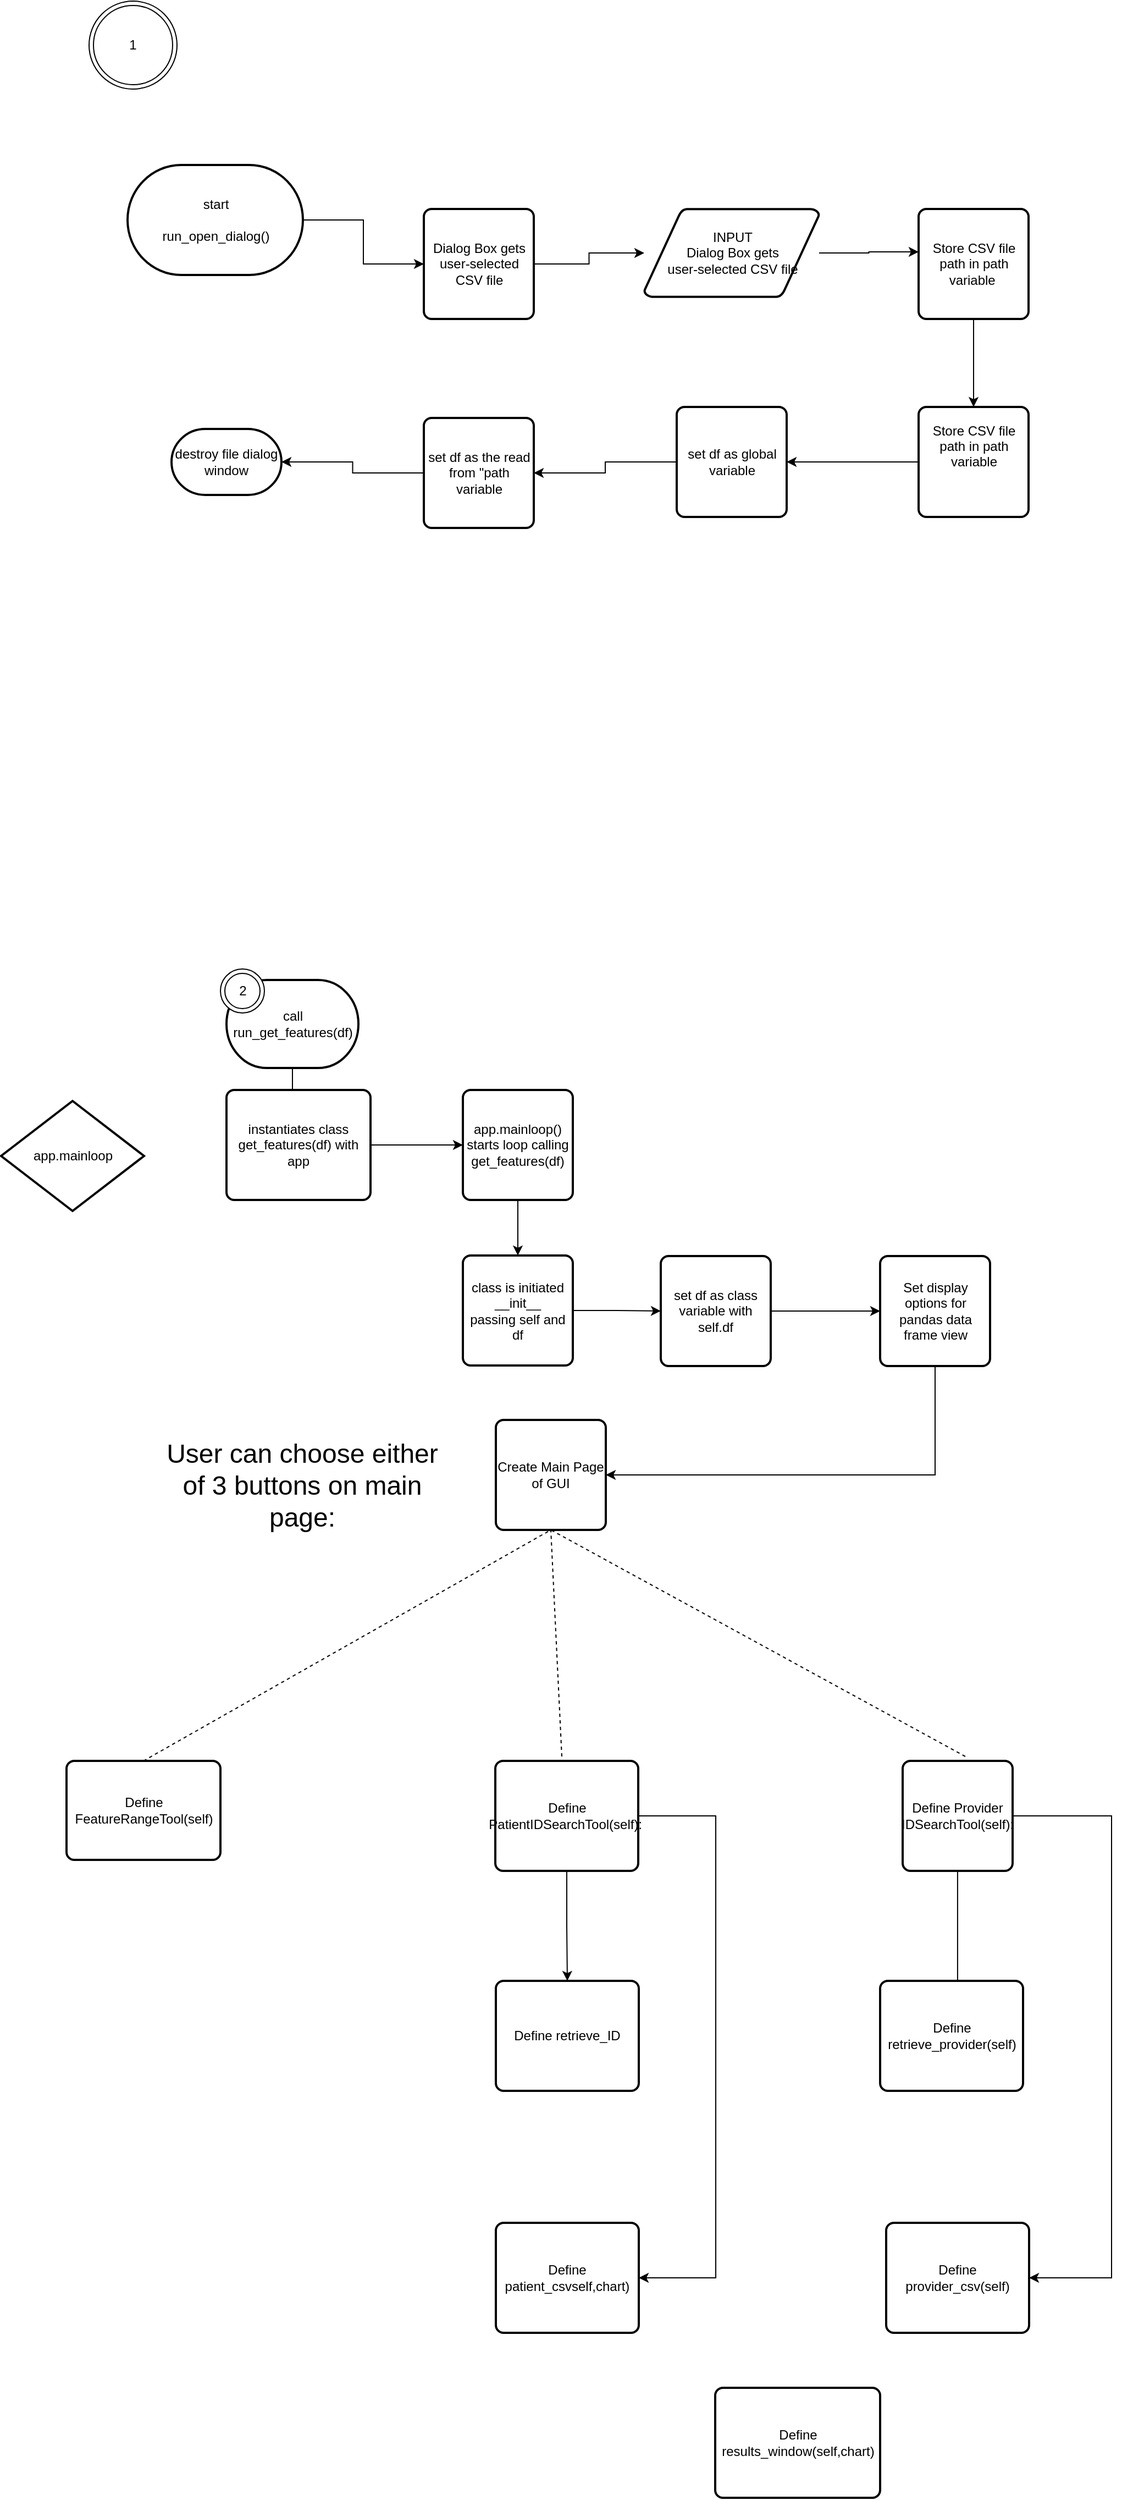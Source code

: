 <mxfile version="13.7.7" type="github">
  <diagram id="6a731a19-8d31-9384-78a2-239565b7b9f0" name="Page-1">
    <mxGraphModel dx="2265" dy="836" grid="1" gridSize="10" guides="1" tooltips="1" connect="1" arrows="1" fold="1" page="1" pageScale="1" pageWidth="1169" pageHeight="827" background="#ffffff" math="0" shadow="0">
      <root>
        <mxCell id="0" />
        <mxCell id="1" parent="0" />
        <mxCell id="oBGM9gTl_-Td0VagPwam-129" style="edgeStyle=orthogonalEdgeStyle;rounded=0;orthogonalLoop=1;jettySize=auto;html=1;entryX=0;entryY=0.5;entryDx=0;entryDy=0;" edge="1" parent="1" source="2" target="oBGM9gTl_-Td0VagPwam-123">
          <mxGeometry relative="1" as="geometry" />
        </mxCell>
        <mxCell id="2" value="&lt;div&gt;start&lt;/div&gt;&lt;div&gt;&lt;br&gt;&lt;/div&gt;run_open_dialog()" style="shape=mxgraph.flowchart.terminator;strokeWidth=2;gradientColor=none;gradientDirection=north;fontStyle=0;html=1;" parent="1" vertex="1">
          <mxGeometry x="175" y="249" width="159.5" height="100" as="geometry" />
        </mxCell>
        <mxCell id="oBGM9gTl_-Td0VagPwam-131" style="edgeStyle=orthogonalEdgeStyle;rounded=0;orthogonalLoop=1;jettySize=auto;html=1;entryX=0;entryY=0.39;entryDx=0;entryDy=0;entryPerimeter=0;" edge="1" parent="1" source="5" target="oBGM9gTl_-Td0VagPwam-122">
          <mxGeometry relative="1" as="geometry" />
        </mxCell>
        <mxCell id="5" value="&lt;div&gt;INPUT&lt;br&gt;&lt;/div&gt;&lt;div&gt;Dialog Box gets &lt;br&gt;&lt;/div&gt;&lt;div&gt;user-selected CSV file &lt;/div&gt;" style="shape=mxgraph.flowchart.data;strokeWidth=2;gradientColor=none;gradientDirection=north;fontStyle=0;html=1;" parent="1" vertex="1">
          <mxGeometry x="645" y="289" width="159" height="80" as="geometry" />
        </mxCell>
        <mxCell id="29" value="app.mainloop" style="shape=mxgraph.flowchart.decision;strokeWidth=2;gradientColor=none;gradientDirection=north;fontStyle=0;html=1;" parent="1" vertex="1">
          <mxGeometry x="60" y="1100" width="130" height="100" as="geometry" />
        </mxCell>
        <mxCell id="oBGM9gTl_-Td0VagPwam-63" value="destroy file dialog window" style="strokeWidth=2;html=1;shape=mxgraph.flowchart.terminator;whiteSpace=wrap;" vertex="1" parent="1">
          <mxGeometry x="215" y="489" width="100" height="60" as="geometry" />
        </mxCell>
        <mxCell id="oBGM9gTl_-Td0VagPwam-96" style="edgeStyle=orthogonalEdgeStyle;rounded=0;orthogonalLoop=1;jettySize=auto;html=1;entryX=0.458;entryY=0.16;entryDx=0;entryDy=0;entryPerimeter=0;" edge="1" parent="1" source="oBGM9gTl_-Td0VagPwam-66" target="oBGM9gTl_-Td0VagPwam-67">
          <mxGeometry relative="1" as="geometry" />
        </mxCell>
        <mxCell id="oBGM9gTl_-Td0VagPwam-66" value="&lt;div&gt;call &lt;br&gt;&lt;/div&gt;run_get_features(df) " style="shape=mxgraph.flowchart.terminator;strokeWidth=2;gradientColor=none;gradientDirection=north;fontStyle=0;html=1;" vertex="1" parent="1">
          <mxGeometry x="265" y="990" width="120" height="80" as="geometry" />
        </mxCell>
        <mxCell id="oBGM9gTl_-Td0VagPwam-143" style="edgeStyle=orthogonalEdgeStyle;rounded=0;orthogonalLoop=1;jettySize=auto;html=1;" edge="1" parent="1" source="oBGM9gTl_-Td0VagPwam-67" target="oBGM9gTl_-Td0VagPwam-73">
          <mxGeometry relative="1" as="geometry" />
        </mxCell>
        <mxCell id="oBGM9gTl_-Td0VagPwam-67" value="instantiates class get_features(df) with app " style="rounded=1;whiteSpace=wrap;html=1;absoluteArcSize=1;arcSize=14;strokeWidth=2;" vertex="1" parent="1">
          <mxGeometry x="265" y="1090" width="131" height="100" as="geometry" />
        </mxCell>
        <mxCell id="oBGM9gTl_-Td0VagPwam-69" value="1" style="ellipse;shape=doubleEllipse;whiteSpace=wrap;html=1;aspect=fixed;" vertex="1" parent="1">
          <mxGeometry x="140" y="100" width="80" height="80" as="geometry" />
        </mxCell>
        <mxCell id="oBGM9gTl_-Td0VagPwam-71" value="2" style="ellipse;shape=doubleEllipse;whiteSpace=wrap;html=1;aspect=fixed;" vertex="1" parent="1">
          <mxGeometry x="259.5" y="980" width="40" height="40" as="geometry" />
        </mxCell>
        <mxCell id="oBGM9gTl_-Td0VagPwam-91" value="" style="edgeStyle=orthogonalEdgeStyle;rounded=0;orthogonalLoop=1;jettySize=auto;html=1;" edge="1" parent="1" source="oBGM9gTl_-Td0VagPwam-73" target="oBGM9gTl_-Td0VagPwam-74">
          <mxGeometry relative="1" as="geometry" />
        </mxCell>
        <mxCell id="oBGM9gTl_-Td0VagPwam-73" value="&lt;div&gt;app.mainloop() starts loop calling &lt;br&gt;&lt;/div&gt;&lt;div&gt;get_features(df) &lt;br&gt;&lt;/div&gt;" style="rounded=1;whiteSpace=wrap;html=1;absoluteArcSize=1;arcSize=14;strokeWidth=2;" vertex="1" parent="1">
          <mxGeometry x="480" y="1090" width="100" height="100" as="geometry" />
        </mxCell>
        <mxCell id="oBGM9gTl_-Td0VagPwam-92" style="edgeStyle=orthogonalEdgeStyle;rounded=0;orthogonalLoop=1;jettySize=auto;html=1;entryX=0;entryY=0.5;entryDx=0;entryDy=0;" edge="1" parent="1" source="oBGM9gTl_-Td0VagPwam-74" target="oBGM9gTl_-Td0VagPwam-76">
          <mxGeometry relative="1" as="geometry" />
        </mxCell>
        <mxCell id="oBGM9gTl_-Td0VagPwam-74" value="&lt;div&gt;class is initiated &lt;br&gt;&lt;/div&gt;&lt;div&gt;__init__ &lt;br&gt;&lt;/div&gt;passing self and df" style="rounded=1;whiteSpace=wrap;html=1;absoluteArcSize=1;arcSize=14;strokeWidth=2;" vertex="1" parent="1">
          <mxGeometry x="480" y="1240.5" width="100" height="100" as="geometry" />
        </mxCell>
        <mxCell id="oBGM9gTl_-Td0VagPwam-93" style="edgeStyle=orthogonalEdgeStyle;rounded=0;orthogonalLoop=1;jettySize=auto;html=1;entryX=0;entryY=0.5;entryDx=0;entryDy=0;" edge="1" parent="1" source="oBGM9gTl_-Td0VagPwam-76" target="oBGM9gTl_-Td0VagPwam-78">
          <mxGeometry relative="1" as="geometry">
            <mxPoint x="799.5" y="1390.0" as="targetPoint" />
          </mxGeometry>
        </mxCell>
        <mxCell id="oBGM9gTl_-Td0VagPwam-76" value="&lt;div&gt;set df as class variable with self.df &lt;br&gt;&lt;/div&gt;" style="rounded=1;whiteSpace=wrap;html=1;absoluteArcSize=1;arcSize=14;strokeWidth=2;" vertex="1" parent="1">
          <mxGeometry x="660" y="1241" width="100" height="100" as="geometry" />
        </mxCell>
        <mxCell id="oBGM9gTl_-Td0VagPwam-110" style="edgeStyle=orthogonalEdgeStyle;rounded=0;orthogonalLoop=1;jettySize=auto;html=1;entryX=1;entryY=0.5;entryDx=0;entryDy=0;" edge="1" parent="1" source="oBGM9gTl_-Td0VagPwam-78" target="oBGM9gTl_-Td0VagPwam-79">
          <mxGeometry relative="1" as="geometry">
            <Array as="points">
              <mxPoint x="910" y="1440" />
              <mxPoint x="617" y="1440" />
            </Array>
          </mxGeometry>
        </mxCell>
        <mxCell id="oBGM9gTl_-Td0VagPwam-78" value="Set display options for pandas data frame view" style="rounded=1;whiteSpace=wrap;html=1;absoluteArcSize=1;arcSize=14;strokeWidth=2;" vertex="1" parent="1">
          <mxGeometry x="859.5" y="1241" width="100" height="100" as="geometry" />
        </mxCell>
        <mxCell id="oBGM9gTl_-Td0VagPwam-79" value="Create Main Page of GUI " style="rounded=1;whiteSpace=wrap;html=1;absoluteArcSize=1;arcSize=14;strokeWidth=2;" vertex="1" parent="1">
          <mxGeometry x="510" y="1390" width="100" height="100" as="geometry" />
        </mxCell>
        <mxCell id="oBGM9gTl_-Td0VagPwam-151" style="edgeStyle=orthogonalEdgeStyle;rounded=0;orthogonalLoop=1;jettySize=auto;html=1;entryX=0.542;entryY=0.2;entryDx=0;entryDy=0;entryPerimeter=0;" edge="1" parent="1" source="oBGM9gTl_-Td0VagPwam-89" target="oBGM9gTl_-Td0VagPwam-144">
          <mxGeometry relative="1" as="geometry" />
        </mxCell>
        <mxCell id="oBGM9gTl_-Td0VagPwam-152" style="edgeStyle=orthogonalEdgeStyle;rounded=0;orthogonalLoop=1;jettySize=auto;html=1;entryX=1;entryY=0.5;entryDx=0;entryDy=0;" edge="1" parent="1" source="oBGM9gTl_-Td0VagPwam-89" target="oBGM9gTl_-Td0VagPwam-148">
          <mxGeometry relative="1" as="geometry">
            <Array as="points">
              <mxPoint x="1070" y="1750" />
              <mxPoint x="1070" y="2170" />
            </Array>
          </mxGeometry>
        </mxCell>
        <mxCell id="oBGM9gTl_-Td0VagPwam-89" value="Define Provider IDSearchTool(self):" style="rounded=1;whiteSpace=wrap;html=1;absoluteArcSize=1;arcSize=14;strokeWidth=2;" vertex="1" parent="1">
          <mxGeometry x="880" y="1700" width="100" height="100" as="geometry" />
        </mxCell>
        <mxCell id="oBGM9gTl_-Td0VagPwam-150" style="edgeStyle=orthogonalEdgeStyle;rounded=0;orthogonalLoop=1;jettySize=auto;html=1;entryX=0.5;entryY=0;entryDx=0;entryDy=0;" edge="1" parent="1" source="oBGM9gTl_-Td0VagPwam-98" target="oBGM9gTl_-Td0VagPwam-142">
          <mxGeometry relative="1" as="geometry" />
        </mxCell>
        <mxCell id="oBGM9gTl_-Td0VagPwam-153" style="edgeStyle=orthogonalEdgeStyle;rounded=0;orthogonalLoop=1;jettySize=auto;html=1;entryX=1;entryY=0.5;entryDx=0;entryDy=0;" edge="1" parent="1" source="oBGM9gTl_-Td0VagPwam-98" target="oBGM9gTl_-Td0VagPwam-147">
          <mxGeometry relative="1" as="geometry">
            <Array as="points">
              <mxPoint x="710" y="1750" />
              <mxPoint x="710" y="2170" />
            </Array>
          </mxGeometry>
        </mxCell>
        <mxCell id="oBGM9gTl_-Td0VagPwam-98" value="Define PatientIDSearchTool(self):&amp;nbsp; " style="rounded=1;whiteSpace=wrap;html=1;absoluteArcSize=1;arcSize=14;strokeWidth=2;" vertex="1" parent="1">
          <mxGeometry x="509.5" y="1700" width="130" height="100" as="geometry" />
        </mxCell>
        <mxCell id="oBGM9gTl_-Td0VagPwam-99" value="Define FeatureRangeTool(self)" style="rounded=1;whiteSpace=wrap;html=1;absoluteArcSize=1;arcSize=14;strokeWidth=2;" vertex="1" parent="1">
          <mxGeometry x="119.5" y="1700" width="140" height="90" as="geometry" />
        </mxCell>
        <mxCell id="oBGM9gTl_-Td0VagPwam-102" value="" style="endArrow=none;dashed=1;html=1;exitX=0.5;exitY=0;exitDx=0;exitDy=0;entryX=0.5;entryY=1;entryDx=0;entryDy=0;" edge="1" parent="1" source="oBGM9gTl_-Td0VagPwam-99" target="oBGM9gTl_-Td0VagPwam-79">
          <mxGeometry width="50" height="50" relative="1" as="geometry">
            <mxPoint x="550" y="1670" as="sourcePoint" />
            <mxPoint x="600" y="1620" as="targetPoint" />
          </mxGeometry>
        </mxCell>
        <mxCell id="oBGM9gTl_-Td0VagPwam-103" value="" style="endArrow=none;dashed=1;html=1;entryX=0.5;entryY=1;entryDx=0;entryDy=0;" edge="1" parent="1" target="oBGM9gTl_-Td0VagPwam-79">
          <mxGeometry width="50" height="50" relative="1" as="geometry">
            <mxPoint x="570" y="1696" as="sourcePoint" />
            <mxPoint x="990" y="1540" as="targetPoint" />
          </mxGeometry>
        </mxCell>
        <mxCell id="oBGM9gTl_-Td0VagPwam-105" value="" style="endArrow=none;dashed=1;html=1;exitX=0.57;exitY=-0.04;exitDx=0;exitDy=0;exitPerimeter=0;entryX=0.5;entryY=1;entryDx=0;entryDy=0;" edge="1" parent="1" source="oBGM9gTl_-Td0VagPwam-89" target="oBGM9gTl_-Td0VagPwam-79">
          <mxGeometry width="50" height="50" relative="1" as="geometry">
            <mxPoint x="930" y="1690" as="sourcePoint" />
            <mxPoint x="990" y="1540" as="targetPoint" />
          </mxGeometry>
        </mxCell>
        <mxCell id="oBGM9gTl_-Td0VagPwam-137" style="edgeStyle=orthogonalEdgeStyle;rounded=0;orthogonalLoop=1;jettySize=auto;html=1;entryX=1;entryY=0.5;entryDx=0;entryDy=0;entryPerimeter=0;" edge="1" parent="1" source="oBGM9gTl_-Td0VagPwam-121" target="oBGM9gTl_-Td0VagPwam-63">
          <mxGeometry relative="1" as="geometry">
            <mxPoint x="290" y="410" as="targetPoint" />
          </mxGeometry>
        </mxCell>
        <mxCell id="oBGM9gTl_-Td0VagPwam-121" value="set df as the read from &quot;path variable " style="rounded=1;whiteSpace=wrap;html=1;absoluteArcSize=1;arcSize=14;strokeWidth=2;" vertex="1" parent="1">
          <mxGeometry x="444.5" y="479" width="100" height="100" as="geometry" />
        </mxCell>
        <mxCell id="oBGM9gTl_-Td0VagPwam-133" style="edgeStyle=orthogonalEdgeStyle;rounded=0;orthogonalLoop=1;jettySize=auto;html=1;entryX=0.5;entryY=0;entryDx=0;entryDy=0;" edge="1" parent="1" source="oBGM9gTl_-Td0VagPwam-122" target="oBGM9gTl_-Td0VagPwam-124">
          <mxGeometry relative="1" as="geometry" />
        </mxCell>
        <mxCell id="oBGM9gTl_-Td0VagPwam-122" value="Store CSV file path in path variable&amp;nbsp; " style="rounded=1;whiteSpace=wrap;html=1;absoluteArcSize=1;arcSize=14;strokeWidth=2;" vertex="1" parent="1">
          <mxGeometry x="894.5" y="289" width="100" height="100" as="geometry" />
        </mxCell>
        <mxCell id="oBGM9gTl_-Td0VagPwam-130" style="edgeStyle=orthogonalEdgeStyle;rounded=0;orthogonalLoop=1;jettySize=auto;html=1;" edge="1" parent="1" source="oBGM9gTl_-Td0VagPwam-123" target="5">
          <mxGeometry relative="1" as="geometry" />
        </mxCell>
        <mxCell id="oBGM9gTl_-Td0VagPwam-123" value="&lt;br&gt;Dialog Box gets user-selected CSV file &lt;br&gt;&lt;br&gt;" style="rounded=1;whiteSpace=wrap;html=1;absoluteArcSize=1;arcSize=14;strokeWidth=2;" vertex="1" parent="1">
          <mxGeometry x="444.5" y="289" width="100" height="100" as="geometry" />
        </mxCell>
        <mxCell id="oBGM9gTl_-Td0VagPwam-134" style="edgeStyle=orthogonalEdgeStyle;rounded=0;orthogonalLoop=1;jettySize=auto;html=1;entryX=1;entryY=0.5;entryDx=0;entryDy=0;" edge="1" parent="1" source="oBGM9gTl_-Td0VagPwam-124" target="oBGM9gTl_-Td0VagPwam-127">
          <mxGeometry relative="1" as="geometry" />
        </mxCell>
        <mxCell id="oBGM9gTl_-Td0VagPwam-124" value="&#xa;&lt;div&gt;Store CSV file path in path variable&lt;/div&gt;&lt;div&gt;&amp;nbsp; &lt;/div&gt;&#xa;&#xa;" style="rounded=1;whiteSpace=wrap;html=1;absoluteArcSize=1;arcSize=14;strokeWidth=2;" vertex="1" parent="1">
          <mxGeometry x="894.5" y="469" width="100" height="100" as="geometry" />
        </mxCell>
        <mxCell id="oBGM9gTl_-Td0VagPwam-135" style="edgeStyle=orthogonalEdgeStyle;rounded=0;orthogonalLoop=1;jettySize=auto;html=1;" edge="1" parent="1" source="oBGM9gTl_-Td0VagPwam-127" target="oBGM9gTl_-Td0VagPwam-121">
          <mxGeometry relative="1" as="geometry" />
        </mxCell>
        <mxCell id="oBGM9gTl_-Td0VagPwam-127" value="set df as global variable " style="rounded=1;whiteSpace=wrap;html=1;absoluteArcSize=1;arcSize=14;strokeWidth=2;" vertex="1" parent="1">
          <mxGeometry x="674.5" y="469" width="100" height="100" as="geometry" />
        </mxCell>
        <mxCell id="oBGM9gTl_-Td0VagPwam-142" value="Define retrieve_ID" style="rounded=1;whiteSpace=wrap;html=1;absoluteArcSize=1;arcSize=14;strokeWidth=2;" vertex="1" parent="1">
          <mxGeometry x="510" y="1900" width="130" height="100" as="geometry" />
        </mxCell>
        <mxCell id="oBGM9gTl_-Td0VagPwam-144" value="Define retrieve_provider(self)" style="rounded=1;whiteSpace=wrap;html=1;absoluteArcSize=1;arcSize=14;strokeWidth=2;" vertex="1" parent="1">
          <mxGeometry x="859.5" y="1900" width="130" height="100" as="geometry" />
        </mxCell>
        <mxCell id="oBGM9gTl_-Td0VagPwam-145" value="Define results_window(self,chart)" style="rounded=1;whiteSpace=wrap;html=1;absoluteArcSize=1;arcSize=14;strokeWidth=2;" vertex="1" parent="1">
          <mxGeometry x="709.5" y="2270" width="150" height="100" as="geometry" />
        </mxCell>
        <mxCell id="oBGM9gTl_-Td0VagPwam-147" value="Define patient_csvself,chart)" style="rounded=1;whiteSpace=wrap;html=1;absoluteArcSize=1;arcSize=14;strokeWidth=2;" vertex="1" parent="1">
          <mxGeometry x="510" y="2120" width="130" height="100" as="geometry" />
        </mxCell>
        <mxCell id="oBGM9gTl_-Td0VagPwam-148" value="Define provider_csv(self)" style="rounded=1;whiteSpace=wrap;html=1;absoluteArcSize=1;arcSize=14;strokeWidth=2;" vertex="1" parent="1">
          <mxGeometry x="865" y="2120" width="130" height="100" as="geometry" />
        </mxCell>
        <mxCell id="oBGM9gTl_-Td0VagPwam-156" value="User can choose either of 3 buttons on main page: " style="text;html=1;strokeColor=none;fillColor=none;align=center;verticalAlign=middle;whiteSpace=wrap;rounded=0;fontSize=24;" vertex="1" parent="1">
          <mxGeometry x="200" y="1440" width="268" height="20" as="geometry" />
        </mxCell>
      </root>
    </mxGraphModel>
  </diagram>
</mxfile>
